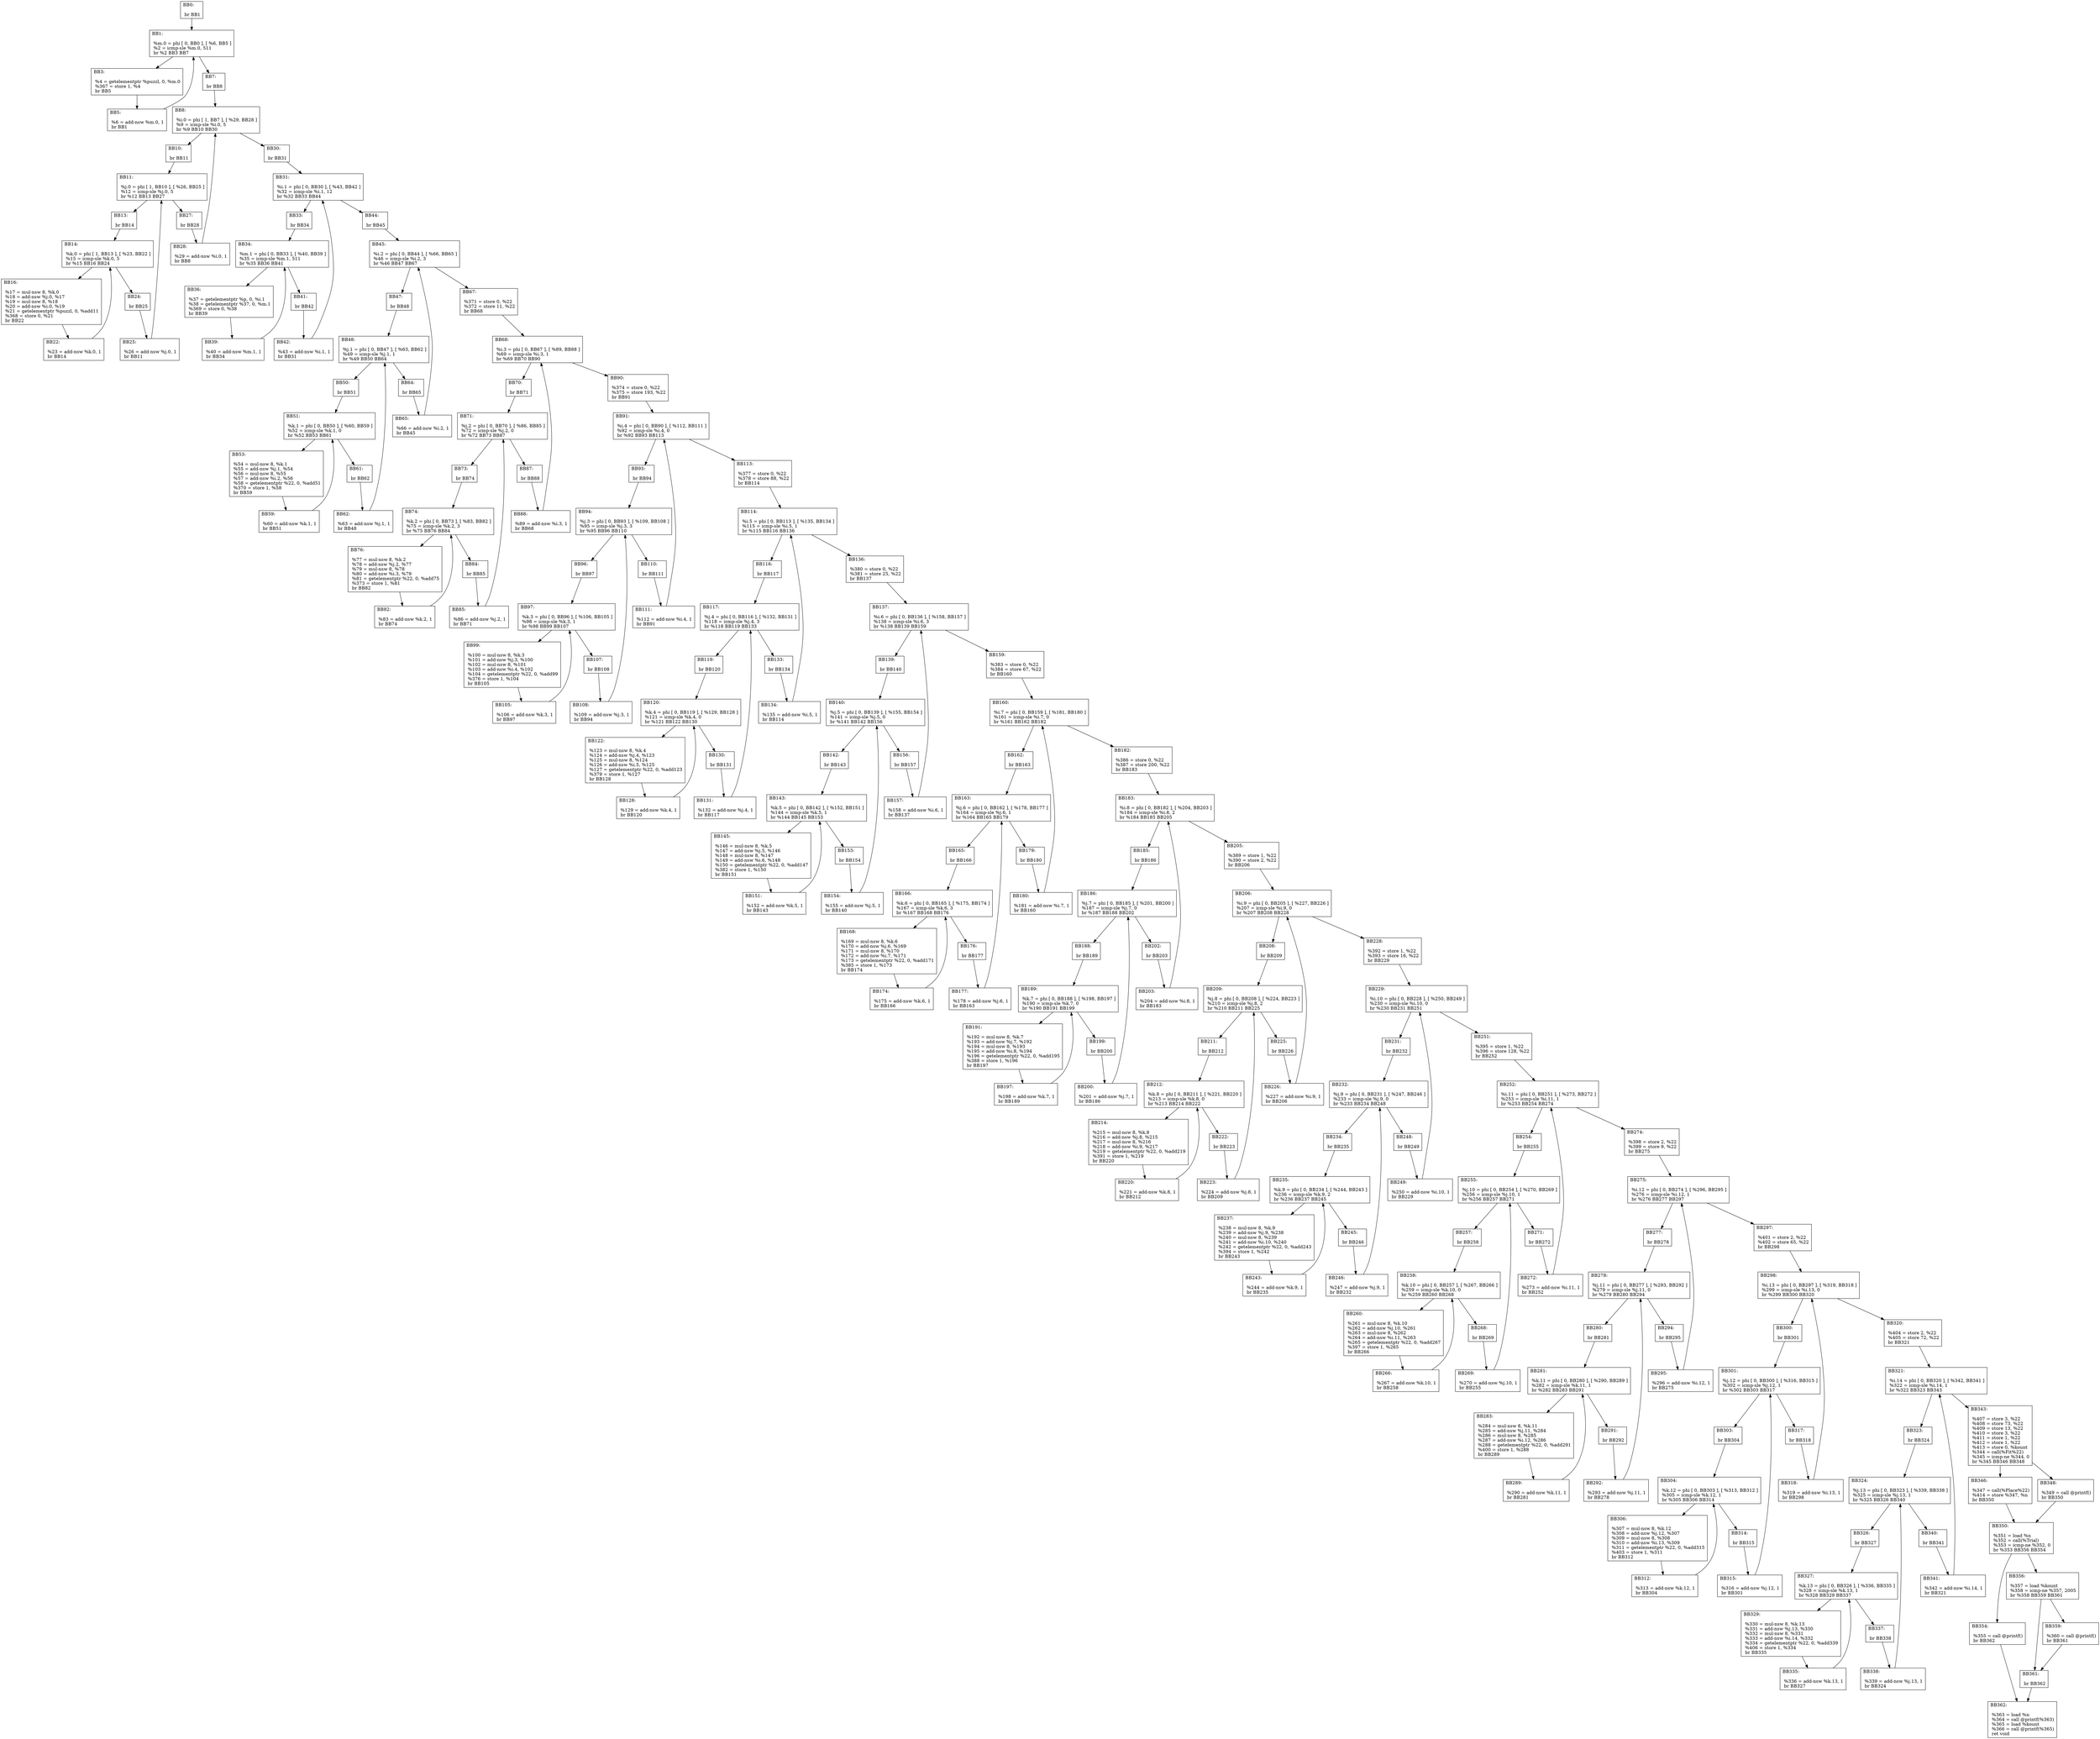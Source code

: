 digraph "CFG for 'Puzzle' function" {
	AA0 [shape=record, label="{BB0:\l\l  br  BB1\l}"];
	AA0 -> AA1
	AA1 [shape=record, label="{BB1:\l\l  %m.0 = phi [ 0, BB0 ], [  %6, BB5 ]\l %2 = icmp-sle %m.0,  511\l br %2 BB3 BB7\l}"];
	AA1 -> AA3
	AA1 -> AA7
	AA3 [shape=record, label="{BB3:\l\l  %4 = getelementptr %puzzl,  0,  %m.0\l %367 = store 1,  %4\l br  BB5\l}"];
	AA3 -> AA5
	AA5 [shape=record, label="{BB5:\l\l  %6 = add-nsw %m.0,  1\l br  BB1\l}"];
	AA5 -> AA1
	AA7 [shape=record, label="{BB7:\l\l  br  BB8\l}"];
	AA7 -> AA8
	AA8 [shape=record, label="{BB8:\l\l  %i.0 = phi [ 1, BB7 ], [  %29, BB28 ]\l %9 = icmp-sle %i.0,  5\l br %9 BB10 BB30\l}"];
	AA8 -> AA10
	AA8 -> AA30
	AA10 [shape=record, label="{BB10:\l\l  br  BB11\l}"];
	AA10 -> AA11
	AA11 [shape=record, label="{BB11:\l\l  %j.0 = phi [ 1, BB10 ], [  %26, BB25 ]\l %12 = icmp-sle %j.0,  5\l br %12 BB13 BB27\l}"];
	AA11 -> AA13
	AA11 -> AA27
	AA13 [shape=record, label="{BB13:\l\l  br  BB14\l}"];
	AA13 -> AA14
	AA14 [shape=record, label="{BB14:\l\l  %k.0 = phi [ 1, BB13 ], [  %23, BB22 ]\l %15 = icmp-sle %k.0,  5\l br %15 BB16 BB24\l}"];
	AA14 -> AA16
	AA14 -> AA24
	AA16 [shape=record, label="{BB16:\l\l  %17 = mul-nsw 8,  %k.0\l %18 = add-nsw %j.0,  %17\l %19 = mul-nsw 8,  %18\l %20 = add-nsw %i.0,  %19\l %21 = getelementptr %puzzl,  0,  %add11\l %368 = store 0,  %21\l br  BB22\l}"];
	AA16 -> AA22
	AA22 [shape=record, label="{BB22:\l\l  %23 = add-nsw %k.0,  1\l br  BB14\l}"];
	AA22 -> AA14
	AA24 [shape=record, label="{BB24:\l\l  br  BB25\l}"];
	AA24 -> AA25
	AA25 [shape=record, label="{BB25:\l\l  %26 = add-nsw %j.0,  1\l br  BB11\l}"];
	AA25 -> AA11
	AA27 [shape=record, label="{BB27:\l\l  br  BB28\l}"];
	AA27 -> AA28
	AA28 [shape=record, label="{BB28:\l\l  %29 = add-nsw %i.0,  1\l br  BB8\l}"];
	AA28 -> AA8
	AA30 [shape=record, label="{BB30:\l\l  br  BB31\l}"];
	AA30 -> AA31
	AA31 [shape=record, label="{BB31:\l\l  %i.1 = phi [ 0, BB30 ], [  %43, BB42 ]\l %32 = icmp-sle %i.1,  12\l br %32 BB33 BB44\l}"];
	AA31 -> AA33
	AA31 -> AA44
	AA33 [shape=record, label="{BB33:\l\l  br  BB34\l}"];
	AA33 -> AA34
	AA34 [shape=record, label="{BB34:\l\l  %m.1 = phi [ 0, BB33 ], [  %40, BB39 ]\l %35 = icmp-sle %m.1,  511\l br %35 BB36 BB41\l}"];
	AA34 -> AA36
	AA34 -> AA41
	AA36 [shape=record, label="{BB36:\l\l  %37 = getelementptr %p,  0,  %i.1\l %38 = getelementptr %37,  0,  %m.1\l %369 = store 0,  %38\l br  BB39\l}"];
	AA36 -> AA39
	AA39 [shape=record, label="{BB39:\l\l  %40 = add-nsw %m.1,  1\l br  BB34\l}"];
	AA39 -> AA34
	AA41 [shape=record, label="{BB41:\l\l  br  BB42\l}"];
	AA41 -> AA42
	AA42 [shape=record, label="{BB42:\l\l  %43 = add-nsw %i.1,  1\l br  BB31\l}"];
	AA42 -> AA31
	AA44 [shape=record, label="{BB44:\l\l  br  BB45\l}"];
	AA44 -> AA45
	AA45 [shape=record, label="{BB45:\l\l  %i.2 = phi [ 0, BB44 ], [  %66, BB65 ]\l %46 = icmp-sle %i.2,  3\l br %46 BB47 BB67\l}"];
	AA45 -> AA47
	AA45 -> AA67
	AA47 [shape=record, label="{BB47:\l\l  br  BB48\l}"];
	AA47 -> AA48
	AA48 [shape=record, label="{BB48:\l\l  %j.1 = phi [ 0, BB47 ], [  %63, BB62 ]\l %49 = icmp-sle %j.1,  1\l br %49 BB50 BB64\l}"];
	AA48 -> AA50
	AA48 -> AA64
	AA50 [shape=record, label="{BB50:\l\l  br  BB51\l}"];
	AA50 -> AA51
	AA51 [shape=record, label="{BB51:\l\l  %k.1 = phi [ 0, BB50 ], [  %60, BB59 ]\l %52 = icmp-sle %k.1,  0\l br %52 BB53 BB61\l}"];
	AA51 -> AA53
	AA51 -> AA61
	AA53 [shape=record, label="{BB53:\l\l  %54 = mul-nsw 8,  %k.1\l %55 = add-nsw %j.1,  %54\l %56 = mul-nsw 8,  %55\l %57 = add-nsw %i.2,  %56\l %58 = getelementptr %22,  0,  %add51\l %370 = store 1,  %58\l br  BB59\l}"];
	AA53 -> AA59
	AA59 [shape=record, label="{BB59:\l\l  %60 = add-nsw %k.1,  1\l br  BB51\l}"];
	AA59 -> AA51
	AA61 [shape=record, label="{BB61:\l\l  br  BB62\l}"];
	AA61 -> AA62
	AA62 [shape=record, label="{BB62:\l\l  %63 = add-nsw %j.1,  1\l br  BB48\l}"];
	AA62 -> AA48
	AA64 [shape=record, label="{BB64:\l\l  br  BB65\l}"];
	AA64 -> AA65
	AA65 [shape=record, label="{BB65:\l\l  %66 = add-nsw %i.2,  1\l br  BB45\l}"];
	AA65 -> AA45
	AA67 [shape=record, label="{BB67:\l\l  %371 = store 0,  %22\l %372 = store 11,  %22\l br  BB68\l}"];
	AA67 -> AA68
	AA68 [shape=record, label="{BB68:\l\l  %i.3 = phi [ 0, BB67 ], [  %89, BB88 ]\l %69 = icmp-sle %i.3,  1\l br %69 BB70 BB90\l}"];
	AA68 -> AA70
	AA68 -> AA90
	AA70 [shape=record, label="{BB70:\l\l  br  BB71\l}"];
	AA70 -> AA71
	AA71 [shape=record, label="{BB71:\l\l  %j.2 = phi [ 0, BB70 ], [  %86, BB85 ]\l %72 = icmp-sle %j.2,  0\l br %72 BB73 BB87\l}"];
	AA71 -> AA73
	AA71 -> AA87
	AA73 [shape=record, label="{BB73:\l\l  br  BB74\l}"];
	AA73 -> AA74
	AA74 [shape=record, label="{BB74:\l\l  %k.2 = phi [ 0, BB73 ], [  %83, BB82 ]\l %75 = icmp-sle %k.2,  3\l br %75 BB76 BB84\l}"];
	AA74 -> AA76
	AA74 -> AA84
	AA76 [shape=record, label="{BB76:\l\l  %77 = mul-nsw 8,  %k.2\l %78 = add-nsw %j.2,  %77\l %79 = mul-nsw 8,  %78\l %80 = add-nsw %i.3,  %79\l %81 = getelementptr %22,  0,  %add75\l %373 = store 1,  %81\l br  BB82\l}"];
	AA76 -> AA82
	AA82 [shape=record, label="{BB82:\l\l  %83 = add-nsw %k.2,  1\l br  BB74\l}"];
	AA82 -> AA74
	AA84 [shape=record, label="{BB84:\l\l  br  BB85\l}"];
	AA84 -> AA85
	AA85 [shape=record, label="{BB85:\l\l  %86 = add-nsw %j.2,  1\l br  BB71\l}"];
	AA85 -> AA71
	AA87 [shape=record, label="{BB87:\l\l  br  BB88\l}"];
	AA87 -> AA88
	AA88 [shape=record, label="{BB88:\l\l  %89 = add-nsw %i.3,  1\l br  BB68\l}"];
	AA88 -> AA68
	AA90 [shape=record, label="{BB90:\l\l  %374 = store 0,  %22\l %375 = store 193,  %22\l br  BB91\l}"];
	AA90 -> AA91
	AA91 [shape=record, label="{BB91:\l\l  %i.4 = phi [ 0, BB90 ], [  %112, BB111 ]\l %92 = icmp-sle %i.4,  0\l br %92 BB93 BB113\l}"];
	AA91 -> AA93
	AA91 -> AA113
	AA93 [shape=record, label="{BB93:\l\l  br  BB94\l}"];
	AA93 -> AA94
	AA94 [shape=record, label="{BB94:\l\l  %j.3 = phi [ 0, BB93 ], [  %109, BB108 ]\l %95 = icmp-sle %j.3,  3\l br %95 BB96 BB110\l}"];
	AA94 -> AA96
	AA94 -> AA110
	AA96 [shape=record, label="{BB96:\l\l  br  BB97\l}"];
	AA96 -> AA97
	AA97 [shape=record, label="{BB97:\l\l  %k.3 = phi [ 0, BB96 ], [  %106, BB105 ]\l %98 = icmp-sle %k.3,  1\l br %98 BB99 BB107\l}"];
	AA97 -> AA99
	AA97 -> AA107
	AA99 [shape=record, label="{BB99:\l\l  %100 = mul-nsw 8,  %k.3\l %101 = add-nsw %j.3,  %100\l %102 = mul-nsw 8,  %101\l %103 = add-nsw %i.4,  %102\l %104 = getelementptr %22,  0,  %add99\l %376 = store 1,  %104\l br  BB105\l}"];
	AA99 -> AA105
	AA105 [shape=record, label="{BB105:\l\l  %106 = add-nsw %k.3,  1\l br  BB97\l}"];
	AA105 -> AA97
	AA107 [shape=record, label="{BB107:\l\l  br  BB108\l}"];
	AA107 -> AA108
	AA108 [shape=record, label="{BB108:\l\l  %109 = add-nsw %j.3,  1\l br  BB94\l}"];
	AA108 -> AA94
	AA110 [shape=record, label="{BB110:\l\l  br  BB111\l}"];
	AA110 -> AA111
	AA111 [shape=record, label="{BB111:\l\l  %112 = add-nsw %i.4,  1\l br  BB91\l}"];
	AA111 -> AA91
	AA113 [shape=record, label="{BB113:\l\l  %377 = store 0,  %22\l %378 = store 88,  %22\l br  BB114\l}"];
	AA113 -> AA114
	AA114 [shape=record, label="{BB114:\l\l  %i.5 = phi [ 0, BB113 ], [  %135, BB134 ]\l %115 = icmp-sle %i.5,  1\l br %115 BB116 BB136\l}"];
	AA114 -> AA116
	AA114 -> AA136
	AA116 [shape=record, label="{BB116:\l\l  br  BB117\l}"];
	AA116 -> AA117
	AA117 [shape=record, label="{BB117:\l\l  %j.4 = phi [ 0, BB116 ], [  %132, BB131 ]\l %118 = icmp-sle %j.4,  3\l br %118 BB119 BB133\l}"];
	AA117 -> AA119
	AA117 -> AA133
	AA119 [shape=record, label="{BB119:\l\l  br  BB120\l}"];
	AA119 -> AA120
	AA120 [shape=record, label="{BB120:\l\l  %k.4 = phi [ 0, BB119 ], [  %129, BB128 ]\l %121 = icmp-sle %k.4,  0\l br %121 BB122 BB130\l}"];
	AA120 -> AA122
	AA120 -> AA130
	AA122 [shape=record, label="{BB122:\l\l  %123 = mul-nsw 8,  %k.4\l %124 = add-nsw %j.4,  %123\l %125 = mul-nsw 8,  %124\l %126 = add-nsw %i.5,  %125\l %127 = getelementptr %22,  0,  %add123\l %379 = store 1,  %127\l br  BB128\l}"];
	AA122 -> AA128
	AA128 [shape=record, label="{BB128:\l\l  %129 = add-nsw %k.4,  1\l br  BB120\l}"];
	AA128 -> AA120
	AA130 [shape=record, label="{BB130:\l\l  br  BB131\l}"];
	AA130 -> AA131
	AA131 [shape=record, label="{BB131:\l\l  %132 = add-nsw %j.4,  1\l br  BB117\l}"];
	AA131 -> AA117
	AA133 [shape=record, label="{BB133:\l\l  br  BB134\l}"];
	AA133 -> AA134
	AA134 [shape=record, label="{BB134:\l\l  %135 = add-nsw %i.5,  1\l br  BB114\l}"];
	AA134 -> AA114
	AA136 [shape=record, label="{BB136:\l\l  %380 = store 0,  %22\l %381 = store 25,  %22\l br  BB137\l}"];
	AA136 -> AA137
	AA137 [shape=record, label="{BB137:\l\l  %i.6 = phi [ 0, BB136 ], [  %158, BB157 ]\l %138 = icmp-sle %i.6,  3\l br %138 BB139 BB159\l}"];
	AA137 -> AA139
	AA137 -> AA159
	AA139 [shape=record, label="{BB139:\l\l  br  BB140\l}"];
	AA139 -> AA140
	AA140 [shape=record, label="{BB140:\l\l  %j.5 = phi [ 0, BB139 ], [  %155, BB154 ]\l %141 = icmp-sle %j.5,  0\l br %141 BB142 BB156\l}"];
	AA140 -> AA142
	AA140 -> AA156
	AA142 [shape=record, label="{BB142:\l\l  br  BB143\l}"];
	AA142 -> AA143
	AA143 [shape=record, label="{BB143:\l\l  %k.5 = phi [ 0, BB142 ], [  %152, BB151 ]\l %144 = icmp-sle %k.5,  1\l br %144 BB145 BB153\l}"];
	AA143 -> AA145
	AA143 -> AA153
	AA145 [shape=record, label="{BB145:\l\l  %146 = mul-nsw 8,  %k.5\l %147 = add-nsw %j.5,  %146\l %148 = mul-nsw 8,  %147\l %149 = add-nsw %i.6,  %148\l %150 = getelementptr %22,  0,  %add147\l %382 = store 1,  %150\l br  BB151\l}"];
	AA145 -> AA151
	AA151 [shape=record, label="{BB151:\l\l  %152 = add-nsw %k.5,  1\l br  BB143\l}"];
	AA151 -> AA143
	AA153 [shape=record, label="{BB153:\l\l  br  BB154\l}"];
	AA153 -> AA154
	AA154 [shape=record, label="{BB154:\l\l  %155 = add-nsw %j.5,  1\l br  BB140\l}"];
	AA154 -> AA140
	AA156 [shape=record, label="{BB156:\l\l  br  BB157\l}"];
	AA156 -> AA157
	AA157 [shape=record, label="{BB157:\l\l  %158 = add-nsw %i.6,  1\l br  BB137\l}"];
	AA157 -> AA137
	AA159 [shape=record, label="{BB159:\l\l  %383 = store 0,  %22\l %384 = store 67,  %22\l br  BB160\l}"];
	AA159 -> AA160
	AA160 [shape=record, label="{BB160:\l\l  %i.7 = phi [ 0, BB159 ], [  %181, BB180 ]\l %161 = icmp-sle %i.7,  0\l br %161 BB162 BB182\l}"];
	AA160 -> AA162
	AA160 -> AA182
	AA162 [shape=record, label="{BB162:\l\l  br  BB163\l}"];
	AA162 -> AA163
	AA163 [shape=record, label="{BB163:\l\l  %j.6 = phi [ 0, BB162 ], [  %178, BB177 ]\l %164 = icmp-sle %j.6,  1\l br %164 BB165 BB179\l}"];
	AA163 -> AA165
	AA163 -> AA179
	AA165 [shape=record, label="{BB165:\l\l  br  BB166\l}"];
	AA165 -> AA166
	AA166 [shape=record, label="{BB166:\l\l  %k.6 = phi [ 0, BB165 ], [  %175, BB174 ]\l %167 = icmp-sle %k.6,  3\l br %167 BB168 BB176\l}"];
	AA166 -> AA168
	AA166 -> AA176
	AA168 [shape=record, label="{BB168:\l\l  %169 = mul-nsw 8,  %k.6\l %170 = add-nsw %j.6,  %169\l %171 = mul-nsw 8,  %170\l %172 = add-nsw %i.7,  %171\l %173 = getelementptr %22,  0,  %add171\l %385 = store 1,  %173\l br  BB174\l}"];
	AA168 -> AA174
	AA174 [shape=record, label="{BB174:\l\l  %175 = add-nsw %k.6,  1\l br  BB166\l}"];
	AA174 -> AA166
	AA176 [shape=record, label="{BB176:\l\l  br  BB177\l}"];
	AA176 -> AA177
	AA177 [shape=record, label="{BB177:\l\l  %178 = add-nsw %j.6,  1\l br  BB163\l}"];
	AA177 -> AA163
	AA179 [shape=record, label="{BB179:\l\l  br  BB180\l}"];
	AA179 -> AA180
	AA180 [shape=record, label="{BB180:\l\l  %181 = add-nsw %i.7,  1\l br  BB160\l}"];
	AA180 -> AA160
	AA182 [shape=record, label="{BB182:\l\l  %386 = store 0,  %22\l %387 = store 200,  %22\l br  BB183\l}"];
	AA182 -> AA183
	AA183 [shape=record, label="{BB183:\l\l  %i.8 = phi [ 0, BB182 ], [  %204, BB203 ]\l %184 = icmp-sle %i.8,  2\l br %184 BB185 BB205\l}"];
	AA183 -> AA185
	AA183 -> AA205
	AA185 [shape=record, label="{BB185:\l\l  br  BB186\l}"];
	AA185 -> AA186
	AA186 [shape=record, label="{BB186:\l\l  %j.7 = phi [ 0, BB185 ], [  %201, BB200 ]\l %187 = icmp-sle %j.7,  0\l br %187 BB188 BB202\l}"];
	AA186 -> AA188
	AA186 -> AA202
	AA188 [shape=record, label="{BB188:\l\l  br  BB189\l}"];
	AA188 -> AA189
	AA189 [shape=record, label="{BB189:\l\l  %k.7 = phi [ 0, BB188 ], [  %198, BB197 ]\l %190 = icmp-sle %k.7,  0\l br %190 BB191 BB199\l}"];
	AA189 -> AA191
	AA189 -> AA199
	AA191 [shape=record, label="{BB191:\l\l  %192 = mul-nsw 8,  %k.7\l %193 = add-nsw %j.7,  %192\l %194 = mul-nsw 8,  %193\l %195 = add-nsw %i.8,  %194\l %196 = getelementptr %22,  0,  %add195\l %388 = store 1,  %196\l br  BB197\l}"];
	AA191 -> AA197
	AA197 [shape=record, label="{BB197:\l\l  %198 = add-nsw %k.7,  1\l br  BB189\l}"];
	AA197 -> AA189
	AA199 [shape=record, label="{BB199:\l\l  br  BB200\l}"];
	AA199 -> AA200
	AA200 [shape=record, label="{BB200:\l\l  %201 = add-nsw %j.7,  1\l br  BB186\l}"];
	AA200 -> AA186
	AA202 [shape=record, label="{BB202:\l\l  br  BB203\l}"];
	AA202 -> AA203
	AA203 [shape=record, label="{BB203:\l\l  %204 = add-nsw %i.8,  1\l br  BB183\l}"];
	AA203 -> AA183
	AA205 [shape=record, label="{BB205:\l\l  %389 = store 1,  %22\l %390 = store 2,  %22\l br  BB206\l}"];
	AA205 -> AA206
	AA206 [shape=record, label="{BB206:\l\l  %i.9 = phi [ 0, BB205 ], [  %227, BB226 ]\l %207 = icmp-sle %i.9,  0\l br %207 BB208 BB228\l}"];
	AA206 -> AA208
	AA206 -> AA228
	AA208 [shape=record, label="{BB208:\l\l  br  BB209\l}"];
	AA208 -> AA209
	AA209 [shape=record, label="{BB209:\l\l  %j.8 = phi [ 0, BB208 ], [  %224, BB223 ]\l %210 = icmp-sle %j.8,  2\l br %210 BB211 BB225\l}"];
	AA209 -> AA211
	AA209 -> AA225
	AA211 [shape=record, label="{BB211:\l\l  br  BB212\l}"];
	AA211 -> AA212
	AA212 [shape=record, label="{BB212:\l\l  %k.8 = phi [ 0, BB211 ], [  %221, BB220 ]\l %213 = icmp-sle %k.8,  0\l br %213 BB214 BB222\l}"];
	AA212 -> AA214
	AA212 -> AA222
	AA214 [shape=record, label="{BB214:\l\l  %215 = mul-nsw 8,  %k.8\l %216 = add-nsw %j.8,  %215\l %217 = mul-nsw 8,  %216\l %218 = add-nsw %i.9,  %217\l %219 = getelementptr %22,  0,  %add219\l %391 = store 1,  %219\l br  BB220\l}"];
	AA214 -> AA220
	AA220 [shape=record, label="{BB220:\l\l  %221 = add-nsw %k.8,  1\l br  BB212\l}"];
	AA220 -> AA212
	AA222 [shape=record, label="{BB222:\l\l  br  BB223\l}"];
	AA222 -> AA223
	AA223 [shape=record, label="{BB223:\l\l  %224 = add-nsw %j.8,  1\l br  BB209\l}"];
	AA223 -> AA209
	AA225 [shape=record, label="{BB225:\l\l  br  BB226\l}"];
	AA225 -> AA226
	AA226 [shape=record, label="{BB226:\l\l  %227 = add-nsw %i.9,  1\l br  BB206\l}"];
	AA226 -> AA206
	AA228 [shape=record, label="{BB228:\l\l  %392 = store 1,  %22\l %393 = store 16,  %22\l br  BB229\l}"];
	AA228 -> AA229
	AA229 [shape=record, label="{BB229:\l\l  %i.10 = phi [ 0, BB228 ], [  %250, BB249 ]\l %230 = icmp-sle %i.10,  0\l br %230 BB231 BB251\l}"];
	AA229 -> AA231
	AA229 -> AA251
	AA231 [shape=record, label="{BB231:\l\l  br  BB232\l}"];
	AA231 -> AA232
	AA232 [shape=record, label="{BB232:\l\l  %j.9 = phi [ 0, BB231 ], [  %247, BB246 ]\l %233 = icmp-sle %j.9,  0\l br %233 BB234 BB248\l}"];
	AA232 -> AA234
	AA232 -> AA248
	AA234 [shape=record, label="{BB234:\l\l  br  BB235\l}"];
	AA234 -> AA235
	AA235 [shape=record, label="{BB235:\l\l  %k.9 = phi [ 0, BB234 ], [  %244, BB243 ]\l %236 = icmp-sle %k.9,  2\l br %236 BB237 BB245\l}"];
	AA235 -> AA237
	AA235 -> AA245
	AA237 [shape=record, label="{BB237:\l\l  %238 = mul-nsw 8,  %k.9\l %239 = add-nsw %j.9,  %238\l %240 = mul-nsw 8,  %239\l %241 = add-nsw %i.10,  %240\l %242 = getelementptr %22,  0,  %add243\l %394 = store 1,  %242\l br  BB243\l}"];
	AA237 -> AA243
	AA243 [shape=record, label="{BB243:\l\l  %244 = add-nsw %k.9,  1\l br  BB235\l}"];
	AA243 -> AA235
	AA245 [shape=record, label="{BB245:\l\l  br  BB246\l}"];
	AA245 -> AA246
	AA246 [shape=record, label="{BB246:\l\l  %247 = add-nsw %j.9,  1\l br  BB232\l}"];
	AA246 -> AA232
	AA248 [shape=record, label="{BB248:\l\l  br  BB249\l}"];
	AA248 -> AA249
	AA249 [shape=record, label="{BB249:\l\l  %250 = add-nsw %i.10,  1\l br  BB229\l}"];
	AA249 -> AA229
	AA251 [shape=record, label="{BB251:\l\l  %395 = store 1,  %22\l %396 = store 128,  %22\l br  BB252\l}"];
	AA251 -> AA252
	AA252 [shape=record, label="{BB252:\l\l  %i.11 = phi [ 0, BB251 ], [  %273, BB272 ]\l %253 = icmp-sle %i.11,  1\l br %253 BB254 BB274\l}"];
	AA252 -> AA254
	AA252 -> AA274
	AA254 [shape=record, label="{BB254:\l\l  br  BB255\l}"];
	AA254 -> AA255
	AA255 [shape=record, label="{BB255:\l\l  %j.10 = phi [ 0, BB254 ], [  %270, BB269 ]\l %256 = icmp-sle %j.10,  1\l br %256 BB257 BB271\l}"];
	AA255 -> AA257
	AA255 -> AA271
	AA257 [shape=record, label="{BB257:\l\l  br  BB258\l}"];
	AA257 -> AA258
	AA258 [shape=record, label="{BB258:\l\l  %k.10 = phi [ 0, BB257 ], [  %267, BB266 ]\l %259 = icmp-sle %k.10,  0\l br %259 BB260 BB268\l}"];
	AA258 -> AA260
	AA258 -> AA268
	AA260 [shape=record, label="{BB260:\l\l  %261 = mul-nsw 8,  %k.10\l %262 = add-nsw %j.10,  %261\l %263 = mul-nsw 8,  %262\l %264 = add-nsw %i.11,  %263\l %265 = getelementptr %22,  0,  %add267\l %397 = store 1,  %265\l br  BB266\l}"];
	AA260 -> AA266
	AA266 [shape=record, label="{BB266:\l\l  %267 = add-nsw %k.10,  1\l br  BB258\l}"];
	AA266 -> AA258
	AA268 [shape=record, label="{BB268:\l\l  br  BB269\l}"];
	AA268 -> AA269
	AA269 [shape=record, label="{BB269:\l\l  %270 = add-nsw %j.10,  1\l br  BB255\l}"];
	AA269 -> AA255
	AA271 [shape=record, label="{BB271:\l\l  br  BB272\l}"];
	AA271 -> AA272
	AA272 [shape=record, label="{BB272:\l\l  %273 = add-nsw %i.11,  1\l br  BB252\l}"];
	AA272 -> AA252
	AA274 [shape=record, label="{BB274:\l\l  %398 = store 2,  %22\l %399 = store 9,  %22\l br  BB275\l}"];
	AA274 -> AA275
	AA275 [shape=record, label="{BB275:\l\l  %i.12 = phi [ 0, BB274 ], [  %296, BB295 ]\l %276 = icmp-sle %i.12,  1\l br %276 BB277 BB297\l}"];
	AA275 -> AA277
	AA275 -> AA297
	AA277 [shape=record, label="{BB277:\l\l  br  BB278\l}"];
	AA277 -> AA278
	AA278 [shape=record, label="{BB278:\l\l  %j.11 = phi [ 0, BB277 ], [  %293, BB292 ]\l %279 = icmp-sle %j.11,  0\l br %279 BB280 BB294\l}"];
	AA278 -> AA280
	AA278 -> AA294
	AA280 [shape=record, label="{BB280:\l\l  br  BB281\l}"];
	AA280 -> AA281
	AA281 [shape=record, label="{BB281:\l\l  %k.11 = phi [ 0, BB280 ], [  %290, BB289 ]\l %282 = icmp-sle %k.11,  1\l br %282 BB283 BB291\l}"];
	AA281 -> AA283
	AA281 -> AA291
	AA283 [shape=record, label="{BB283:\l\l  %284 = mul-nsw 8,  %k.11\l %285 = add-nsw %j.11,  %284\l %286 = mul-nsw 8,  %285\l %287 = add-nsw %i.12,  %286\l %288 = getelementptr %22,  0,  %add291\l %400 = store 1,  %288\l br  BB289\l}"];
	AA283 -> AA289
	AA289 [shape=record, label="{BB289:\l\l  %290 = add-nsw %k.11,  1\l br  BB281\l}"];
	AA289 -> AA281
	AA291 [shape=record, label="{BB291:\l\l  br  BB292\l}"];
	AA291 -> AA292
	AA292 [shape=record, label="{BB292:\l\l  %293 = add-nsw %j.11,  1\l br  BB278\l}"];
	AA292 -> AA278
	AA294 [shape=record, label="{BB294:\l\l  br  BB295\l}"];
	AA294 -> AA295
	AA295 [shape=record, label="{BB295:\l\l  %296 = add-nsw %i.12,  1\l br  BB275\l}"];
	AA295 -> AA275
	AA297 [shape=record, label="{BB297:\l\l  %401 = store 2,  %22\l %402 = store 65,  %22\l br  BB298\l}"];
	AA297 -> AA298
	AA298 [shape=record, label="{BB298:\l\l  %i.13 = phi [ 0, BB297 ], [  %319, BB318 ]\l %299 = icmp-sle %i.13,  0\l br %299 BB300 BB320\l}"];
	AA298 -> AA300
	AA298 -> AA320
	AA300 [shape=record, label="{BB300:\l\l  br  BB301\l}"];
	AA300 -> AA301
	AA301 [shape=record, label="{BB301:\l\l  %j.12 = phi [ 0, BB300 ], [  %316, BB315 ]\l %302 = icmp-sle %j.12,  1\l br %302 BB303 BB317\l}"];
	AA301 -> AA303
	AA301 -> AA317
	AA303 [shape=record, label="{BB303:\l\l  br  BB304\l}"];
	AA303 -> AA304
	AA304 [shape=record, label="{BB304:\l\l  %k.12 = phi [ 0, BB303 ], [  %313, BB312 ]\l %305 = icmp-sle %k.12,  1\l br %305 BB306 BB314\l}"];
	AA304 -> AA306
	AA304 -> AA314
	AA306 [shape=record, label="{BB306:\l\l  %307 = mul-nsw 8,  %k.12\l %308 = add-nsw %j.12,  %307\l %309 = mul-nsw 8,  %308\l %310 = add-nsw %i.13,  %309\l %311 = getelementptr %22,  0,  %add315\l %403 = store 1,  %311\l br  BB312\l}"];
	AA306 -> AA312
	AA312 [shape=record, label="{BB312:\l\l  %313 = add-nsw %k.12,  1\l br  BB304\l}"];
	AA312 -> AA304
	AA314 [shape=record, label="{BB314:\l\l  br  BB315\l}"];
	AA314 -> AA315
	AA315 [shape=record, label="{BB315:\l\l  %316 = add-nsw %j.12,  1\l br  BB301\l}"];
	AA315 -> AA301
	AA317 [shape=record, label="{BB317:\l\l  br  BB318\l}"];
	AA317 -> AA318
	AA318 [shape=record, label="{BB318:\l\l  %319 = add-nsw %i.13,  1\l br  BB298\l}"];
	AA318 -> AA298
	AA320 [shape=record, label="{BB320:\l\l  %404 = store 2,  %22\l %405 = store 72,  %22\l br  BB321\l}"];
	AA320 -> AA321
	AA321 [shape=record, label="{BB321:\l\l  %i.14 = phi [ 0, BB320 ], [  %342, BB341 ]\l %322 = icmp-sle %i.14,  1\l br %322 BB323 BB343\l}"];
	AA321 -> AA323
	AA321 -> AA343
	AA323 [shape=record, label="{BB323:\l\l  br  BB324\l}"];
	AA323 -> AA324
	AA324 [shape=record, label="{BB324:\l\l  %j.13 = phi [ 0, BB323 ], [  %339, BB338 ]\l %325 = icmp-sle %j.13,  1\l br %325 BB326 BB340\l}"];
	AA324 -> AA326
	AA324 -> AA340
	AA326 [shape=record, label="{BB326:\l\l  br  BB327\l}"];
	AA326 -> AA327
	AA327 [shape=record, label="{BB327:\l\l  %k.13 = phi [ 0, BB326 ], [  %336, BB335 ]\l %328 = icmp-sle %k.13,  1\l br %328 BB329 BB337\l}"];
	AA327 -> AA329
	AA327 -> AA337
	AA329 [shape=record, label="{BB329:\l\l  %330 = mul-nsw 8,  %k.13\l %331 = add-nsw %j.13,  %330\l %332 = mul-nsw 8,  %331\l %333 = add-nsw %i.14,  %332\l %334 = getelementptr %22,  0,  %add339\l %406 = store 1,  %334\l br  BB335\l}"];
	AA329 -> AA335
	AA335 [shape=record, label="{BB335:\l\l  %336 = add-nsw %k.13,  1\l br  BB327\l}"];
	AA335 -> AA327
	AA337 [shape=record, label="{BB337:\l\l  br  BB338\l}"];
	AA337 -> AA338
	AA338 [shape=record, label="{BB338:\l\l  %339 = add-nsw %j.13,  1\l br  BB324\l}"];
	AA338 -> AA324
	AA340 [shape=record, label="{BB340:\l\l  br  BB341\l}"];
	AA340 -> AA341
	AA341 [shape=record, label="{BB341:\l\l  %342 = add-nsw %i.14,  1\l br  BB321\l}"];
	AA341 -> AA321
	AA343 [shape=record, label="{BB343:\l\l  %407 = store 3,  %22\l %408 = store 73,  %22\l %409 = store 13,  %22\l %410 = store 3,  %22\l %411 = store 1,  %22\l %412 = store 1,  %22\l %413 = store 0,  %kount\l %344 = call(%Fit%22)\l %345 = icmp-ne %344,  0\l br %345 BB346 BB348\l}"];
	AA343 -> AA346
	AA343 -> AA348
	AA346 [shape=record, label="{BB346:\l\l  %347 = call(%Place%22)\l %414 = store %347,  %n\l br  BB350\l}"];
	AA346 -> AA350
	AA348 [shape=record, label="{BB348:\l\l  %349 = call @printf()\l br  BB350\l}"];
	AA348 -> AA350
	AA350 [shape=record, label="{BB350:\l\l  %351 = load %n\l %352 = call(%Trial)\l %353 = icmp-ne %352,  0\l br %353 BB356 BB354\l}"];
	AA350 -> AA356
	AA350 -> AA354
	AA354 [shape=record, label="{BB354:\l\l  %355 = call @printf()\l br  BB362\l}"];
	AA354 -> AA362
	AA356 [shape=record, label="{BB356:\l\l  %357 = load %kount\l %358 = icmp-ne %357,  2005\l br %358 BB359 BB361\l}"];
	AA356 -> AA359
	AA356 -> AA361
	AA359 [shape=record, label="{BB359:\l\l  %360 = call @printf()\l br  BB361\l}"];
	AA359 -> AA361
	AA361 [shape=record, label="{BB361:\l\l  br  BB362\l}"];
	AA361 -> AA362
	AA362 [shape=record, label="{BB362:\l\l  %363 = load %n\l %364 = call @printf(%363)\l %365 = load %kount\l %366 = call @printf(%365)\l ret void\l}"];
}
